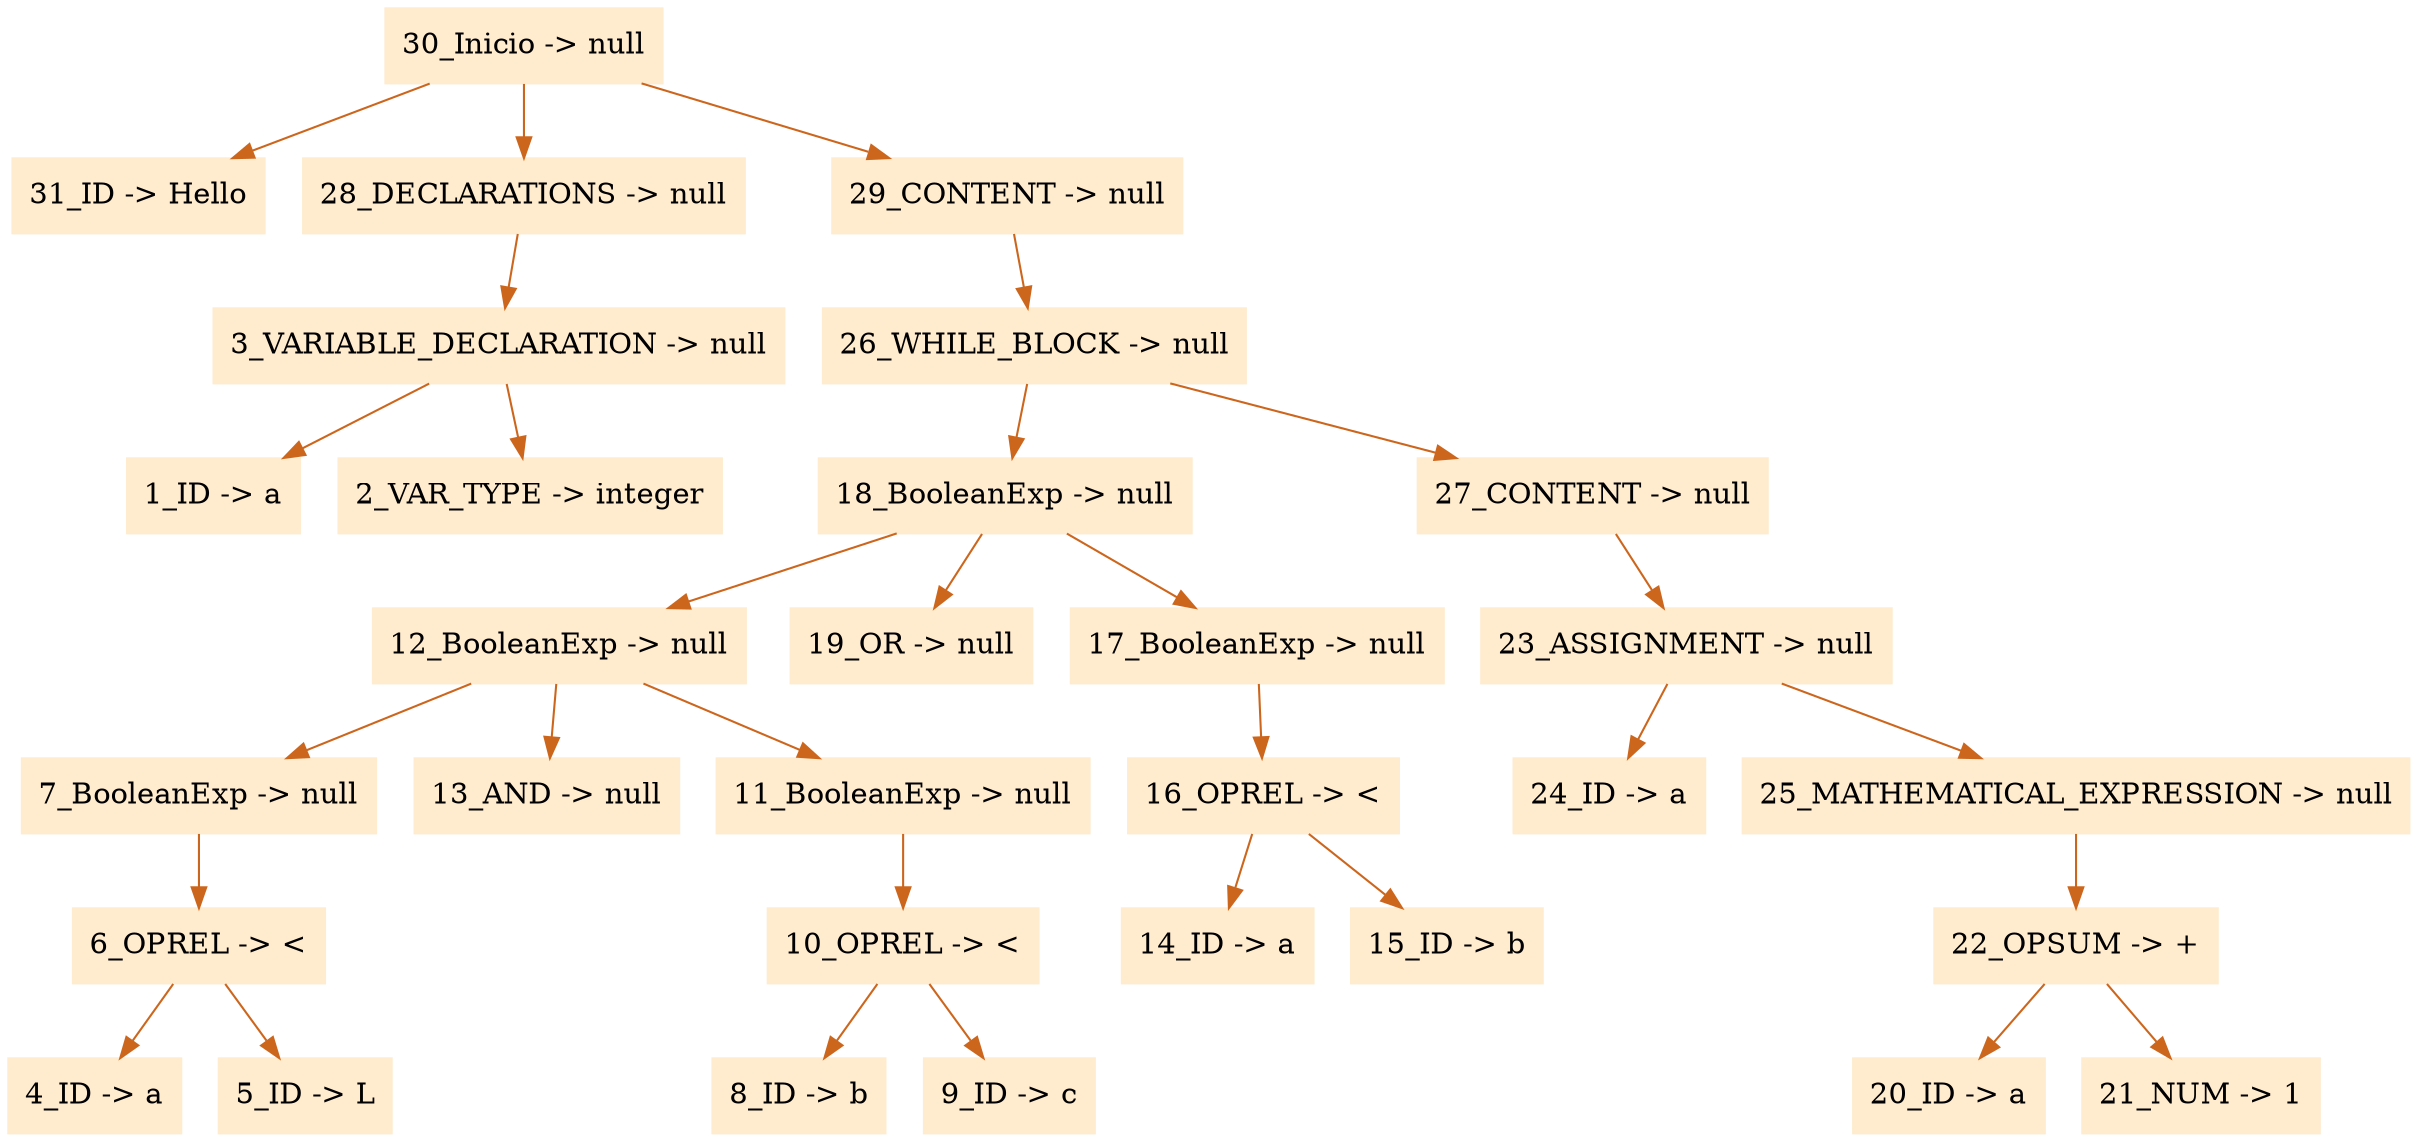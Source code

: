 digraph G {node[shape=box, style=filled, color=blanchedalmond]; edge[color=chocolate3];rankdir=UD 

"30_Inicio -> null"->"31_ID -> Hello"
"30_Inicio -> null"->"28_DECLARATIONS -> null"
"28_DECLARATIONS -> null"->"3_VARIABLE_DECLARATION -> null"
"3_VARIABLE_DECLARATION -> null"->"1_ID -> a"
"3_VARIABLE_DECLARATION -> null"->"2_VAR_TYPE -> integer"
"30_Inicio -> null"->"29_CONTENT -> null"
"29_CONTENT -> null"->"26_WHILE_BLOCK -> null"
"26_WHILE_BLOCK -> null"->"18_BooleanExp -> null"
"18_BooleanExp -> null"->"12_BooleanExp -> null"
"12_BooleanExp -> null"->"7_BooleanExp -> null"
"7_BooleanExp -> null"->"6_OPREL -> <"
"6_OPREL -> <"->"4_ID -> a"
"6_OPREL -> <"->"5_ID -> L"
"12_BooleanExp -> null"->"13_AND -> null"
"12_BooleanExp -> null"->"11_BooleanExp -> null"
"11_BooleanExp -> null"->"10_OPREL -> <"
"10_OPREL -> <"->"8_ID -> b"
"10_OPREL -> <"->"9_ID -> c"
"18_BooleanExp -> null"->"19_OR -> null"
"18_BooleanExp -> null"->"17_BooleanExp -> null"
"17_BooleanExp -> null"->"16_OPREL -> <"
"16_OPREL -> <"->"14_ID -> a"
"16_OPREL -> <"->"15_ID -> b"
"26_WHILE_BLOCK -> null"->"27_CONTENT -> null"
"27_CONTENT -> null"->"23_ASSIGNMENT -> null"
"23_ASSIGNMENT -> null"->"24_ID -> a"
"23_ASSIGNMENT -> null"->"25_MATHEMATICAL_EXPRESSION -> null"
"25_MATHEMATICAL_EXPRESSION -> null"->"22_OPSUM -> +"
"22_OPSUM -> +"->"20_ID -> a"
"22_OPSUM -> +"->"21_NUM -> 1"


}
